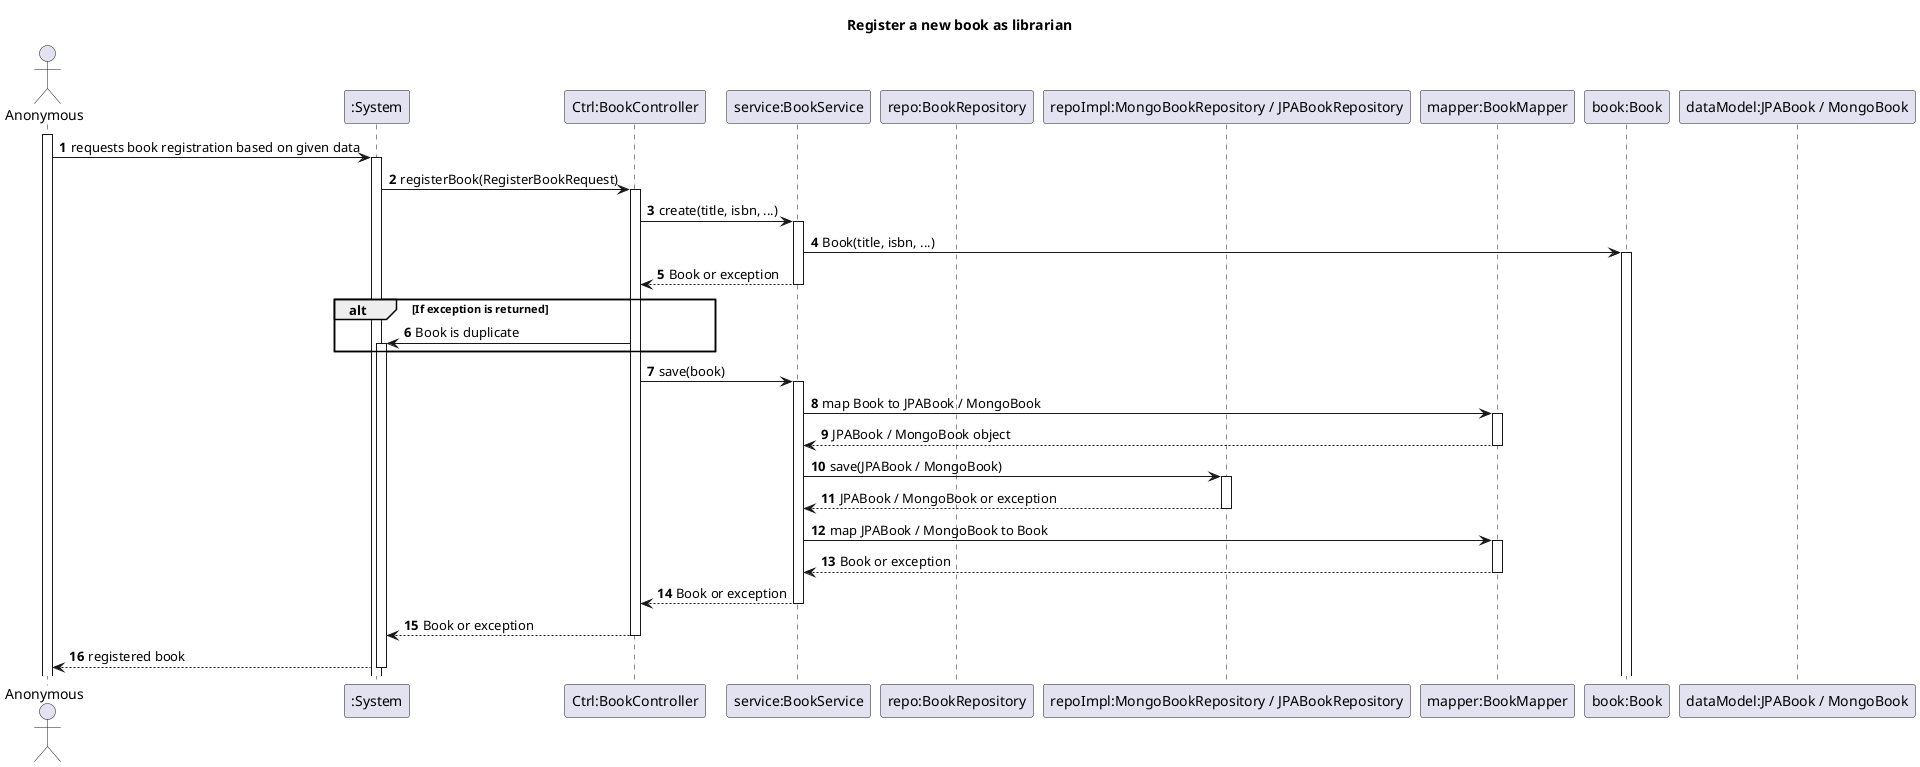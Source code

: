 @startuml
autoactivate on
autonumber

title Register a new book as librarian

actor "Anonymous" as Anonymous
participant ":System" as System
participant "Ctrl:BookController" as Ctrl
participant "service:BookService" as Service
participant "repo:BookRepository" as RepoInterface
participant "repoImpl:MongoBookRepository / JPABookRepository" as RepoImpl
participant "mapper:BookMapper" as Mapper
participant "book:Book" as Book
participant "dataModel:JPABook / MongoBook" as DataModel

activate Anonymous

Anonymous -> System: requests book registration based on given data

System -> Ctrl: registerBook(RegisterBookRequest)

Ctrl -> Service: create(title, isbn, ...)
Service -> Book: Book(title, isbn, ...)
Service --> Ctrl: Book or exception

alt If exception is returned
    Ctrl -> System: Book is duplicate
end

Ctrl -> Service: save(book)

' Using BookMapper to map Book to JPABook or MongoBook
Service -> Mapper: map Book to JPABook / MongoBook
Mapper --> Service: JPABook / MongoBook object

Service -> RepoImpl: save(JPABook / MongoBook)
RepoImpl --> Service: JPABook / MongoBook or exception

' Convert back to domain model if needed
Service -> Mapper: map JPABook / MongoBook to Book
Mapper --> Service: Book or exception

Service --> Ctrl: Book or exception

Ctrl --> System: Book or exception
System --> Anonymous: registered book

@enduml

